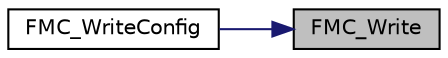digraph "FMC_Write"
{
 // LATEX_PDF_SIZE
  edge [fontname="Helvetica",fontsize="10",labelfontname="Helvetica",labelfontsize="10"];
  node [fontname="Helvetica",fontsize="10",shape=record];
  rankdir="RL";
  Node1 [label="FMC_Write",height=0.2,width=0.4,color="black", fillcolor="grey75", style="filled", fontcolor="black",tooltip="Execute ISP command to program a word to flash."];
  Node1 -> Node2 [dir="back",color="midnightblue",fontsize="10",style="solid",fontname="Helvetica"];
  Node2 [label="FMC_WriteConfig",height=0.2,width=0.4,color="black", fillcolor="white", style="filled",URL="$d7/d58/group___n_a_n_o100___f_m_c___e_x_p_o_r_t_e_d___f_u_n_c_t_i_o_n_s.html#gaba70c75883a8bba7ff7f93b3cc75fac6",tooltip="Execute ISP command to write User Configuration."];
}
